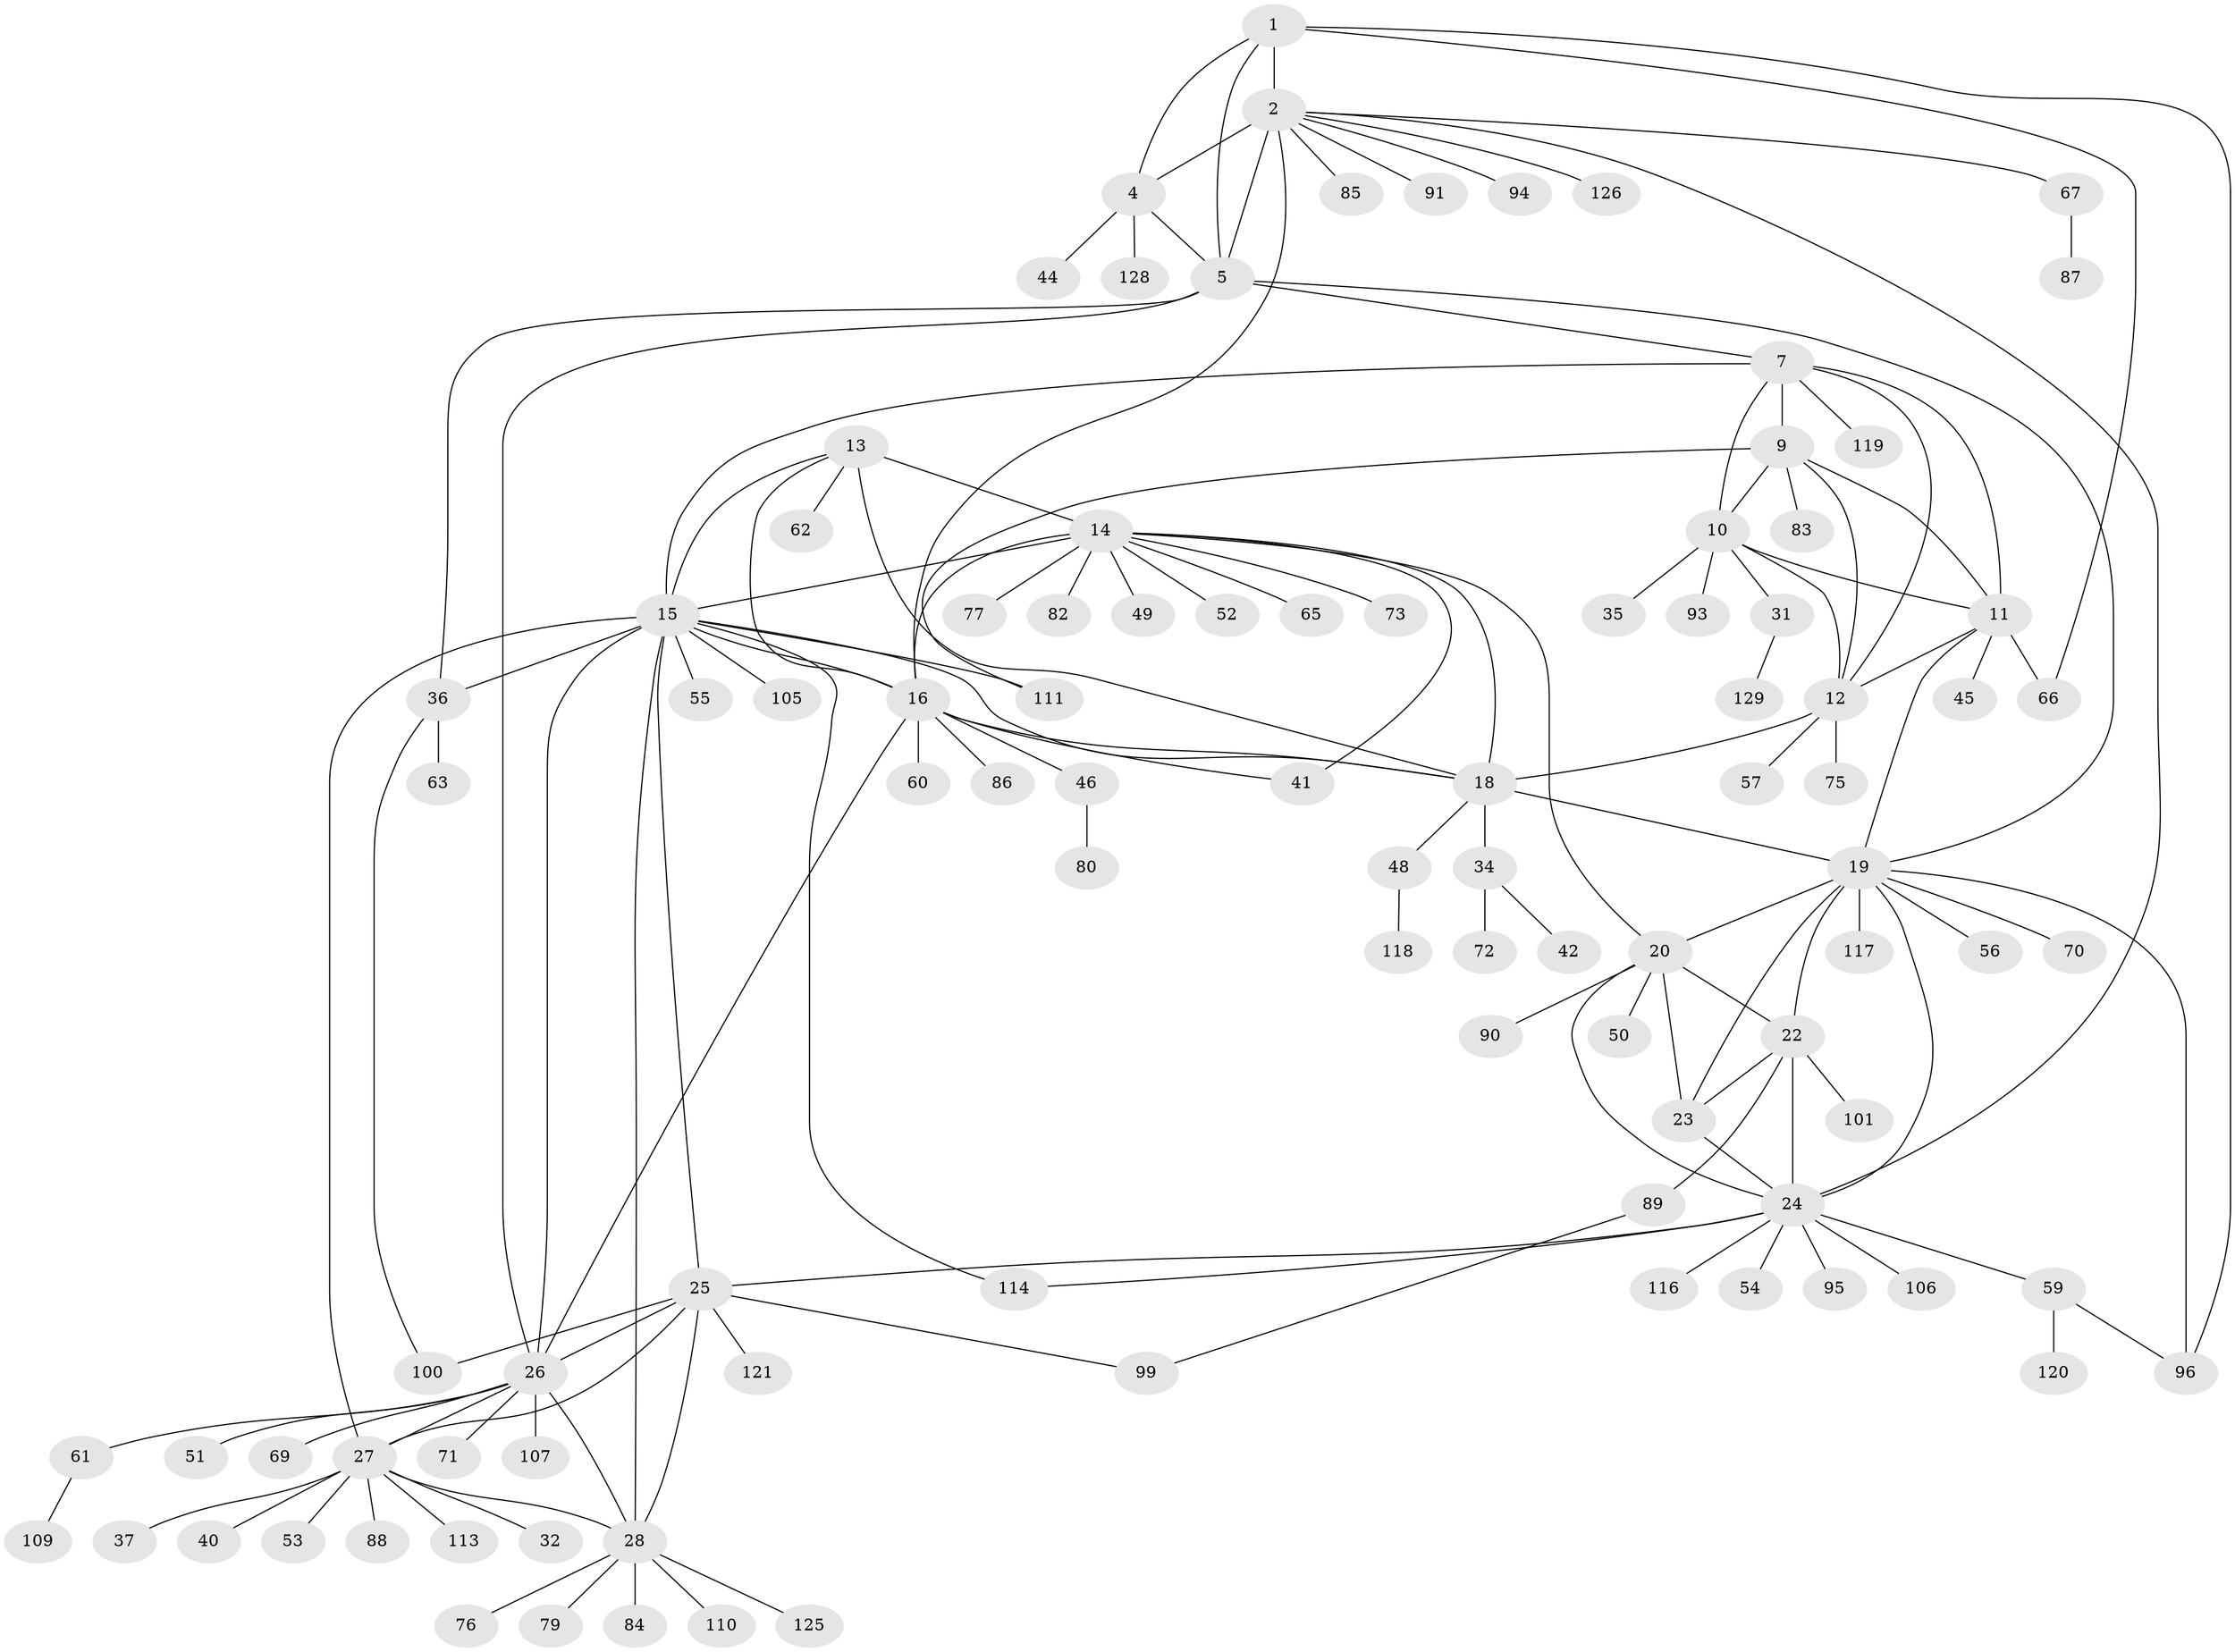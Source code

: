 // Generated by graph-tools (version 1.1) at 2025/24/03/03/25 07:24:12]
// undirected, 98 vertices, 142 edges
graph export_dot {
graph [start="1"]
  node [color=gray90,style=filled];
  1 [super="+64"];
  2 [super="+3"];
  4 [super="+39"];
  5 [super="+6"];
  7 [super="+8"];
  9;
  10 [super="+123"];
  11 [super="+103"];
  12 [super="+74"];
  13;
  14 [super="+17"];
  15 [super="+29"];
  16 [super="+38"];
  18 [super="+33"];
  19 [super="+21"];
  20 [super="+115"];
  22;
  23 [super="+122"];
  24 [super="+92"];
  25 [super="+43"];
  26 [super="+30"];
  27 [super="+68"];
  28 [super="+124"];
  31;
  32 [super="+81"];
  34 [super="+47"];
  35;
  36 [super="+58"];
  37;
  40;
  41;
  42;
  44;
  45;
  46 [super="+78"];
  48;
  49;
  50;
  51;
  52;
  53;
  54;
  55;
  56;
  57;
  59 [super="+104"];
  60;
  61 [super="+108"];
  62;
  63;
  65;
  66;
  67;
  69;
  70;
  71;
  72;
  73;
  75;
  76 [super="+97"];
  77 [super="+127"];
  79 [super="+112"];
  80;
  82;
  83;
  84;
  85;
  86;
  87;
  88;
  89 [super="+98"];
  90;
  91;
  93;
  94;
  95;
  96;
  99;
  100;
  101 [super="+102"];
  105;
  106;
  107;
  109;
  110;
  111;
  113;
  114;
  116;
  117;
  118;
  119;
  120;
  121;
  125;
  126;
  128;
  129;
  1 -- 2 [weight=2];
  1 -- 4;
  1 -- 5 [weight=2];
  1 -- 96;
  1 -- 66;
  2 -- 4 [weight=2];
  2 -- 5 [weight=4];
  2 -- 94;
  2 -- 126;
  2 -- 67;
  2 -- 16;
  2 -- 85;
  2 -- 91;
  2 -- 24;
  4 -- 5 [weight=2];
  4 -- 44;
  4 -- 128;
  5 -- 26;
  5 -- 19;
  5 -- 36;
  5 -- 7;
  7 -- 9 [weight=2];
  7 -- 10 [weight=2];
  7 -- 11 [weight=2];
  7 -- 12 [weight=2];
  7 -- 119;
  7 -- 15;
  9 -- 10;
  9 -- 11;
  9 -- 12;
  9 -- 83;
  9 -- 111;
  10 -- 11;
  10 -- 12;
  10 -- 31;
  10 -- 35;
  10 -- 93;
  11 -- 12;
  11 -- 19;
  11 -- 45;
  11 -- 66;
  12 -- 18;
  12 -- 57;
  12 -- 75;
  13 -- 14 [weight=2];
  13 -- 15;
  13 -- 16;
  13 -- 18;
  13 -- 62;
  14 -- 15 [weight=2];
  14 -- 16 [weight=2];
  14 -- 18 [weight=2];
  14 -- 41;
  14 -- 77;
  14 -- 65;
  14 -- 73;
  14 -- 49;
  14 -- 82;
  14 -- 20;
  14 -- 52;
  15 -- 16;
  15 -- 18;
  15 -- 55;
  15 -- 105;
  15 -- 111;
  15 -- 114;
  15 -- 25;
  15 -- 26 [weight=2];
  15 -- 27;
  15 -- 28;
  15 -- 36;
  16 -- 18;
  16 -- 46;
  16 -- 60;
  16 -- 86;
  16 -- 41;
  16 -- 26;
  18 -- 34;
  18 -- 48;
  18 -- 19;
  19 -- 20 [weight=2];
  19 -- 22 [weight=2];
  19 -- 23 [weight=2];
  19 -- 24 [weight=2];
  19 -- 70;
  19 -- 96;
  19 -- 117;
  19 -- 56;
  20 -- 22;
  20 -- 23;
  20 -- 24;
  20 -- 50;
  20 -- 90;
  22 -- 23;
  22 -- 24;
  22 -- 89;
  22 -- 101;
  23 -- 24;
  24 -- 25;
  24 -- 54;
  24 -- 59;
  24 -- 95;
  24 -- 106;
  24 -- 114;
  24 -- 116;
  25 -- 26 [weight=2];
  25 -- 27;
  25 -- 28;
  25 -- 99;
  25 -- 100;
  25 -- 121;
  26 -- 27 [weight=2];
  26 -- 28 [weight=2];
  26 -- 69;
  26 -- 71;
  26 -- 107;
  26 -- 51;
  26 -- 61;
  27 -- 28;
  27 -- 32;
  27 -- 37;
  27 -- 40;
  27 -- 53;
  27 -- 88;
  27 -- 113;
  28 -- 76;
  28 -- 79;
  28 -- 84;
  28 -- 110;
  28 -- 125;
  31 -- 129;
  34 -- 42;
  34 -- 72;
  36 -- 63;
  36 -- 100;
  46 -- 80;
  48 -- 118;
  59 -- 96;
  59 -- 120;
  61 -- 109;
  67 -- 87;
  89 -- 99;
}
